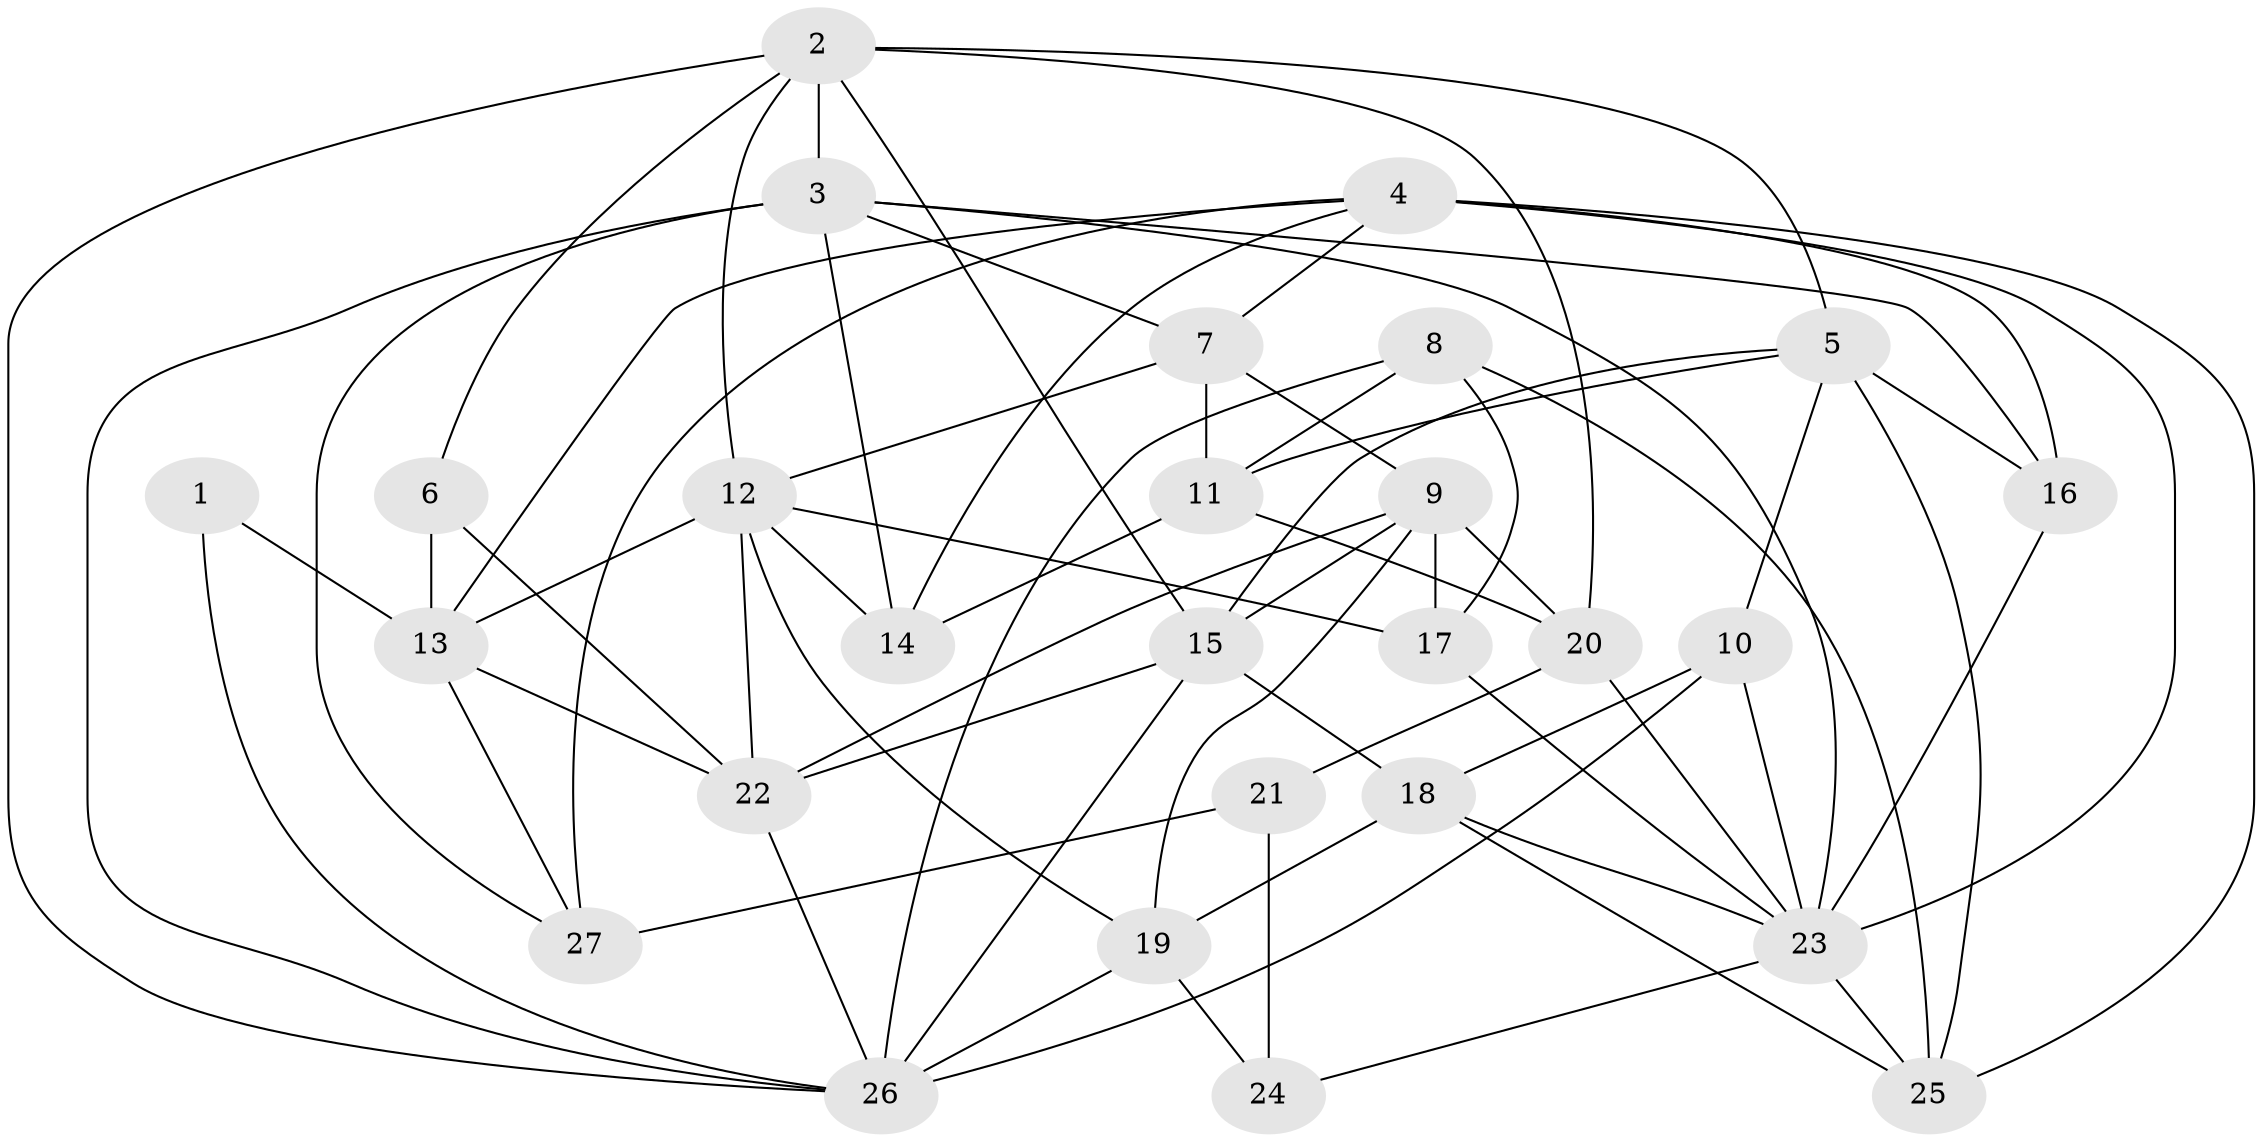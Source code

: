 // original degree distribution, {3: 0.36, 2: 0.1, 5: 0.18, 4: 0.24, 6: 0.06, 8: 0.04, 9: 0.02}
// Generated by graph-tools (version 1.1) at 2025/50/03/09/25 03:50:11]
// undirected, 27 vertices, 70 edges
graph export_dot {
graph [start="1"]
  node [color=gray90,style=filled];
  1;
  2;
  3;
  4;
  5;
  6;
  7;
  8;
  9;
  10;
  11;
  12;
  13;
  14;
  15;
  16;
  17;
  18;
  19;
  20;
  21;
  22;
  23;
  24;
  25;
  26;
  27;
  1 -- 13 [weight=1.0];
  1 -- 26 [weight=1.0];
  2 -- 3 [weight=1.0];
  2 -- 5 [weight=1.0];
  2 -- 6 [weight=1.0];
  2 -- 12 [weight=1.0];
  2 -- 15 [weight=1.0];
  2 -- 20 [weight=1.0];
  2 -- 26 [weight=1.0];
  3 -- 7 [weight=1.0];
  3 -- 14 [weight=1.0];
  3 -- 16 [weight=1.0];
  3 -- 23 [weight=1.0];
  3 -- 26 [weight=1.0];
  3 -- 27 [weight=1.0];
  4 -- 7 [weight=1.0];
  4 -- 13 [weight=1.0];
  4 -- 14 [weight=1.0];
  4 -- 16 [weight=1.0];
  4 -- 23 [weight=2.0];
  4 -- 25 [weight=1.0];
  4 -- 27 [weight=1.0];
  5 -- 10 [weight=1.0];
  5 -- 11 [weight=1.0];
  5 -- 15 [weight=1.0];
  5 -- 16 [weight=1.0];
  5 -- 25 [weight=1.0];
  6 -- 13 [weight=1.0];
  6 -- 22 [weight=1.0];
  7 -- 9 [weight=1.0];
  7 -- 11 [weight=2.0];
  7 -- 12 [weight=1.0];
  8 -- 11 [weight=1.0];
  8 -- 17 [weight=1.0];
  8 -- 25 [weight=1.0];
  8 -- 26 [weight=1.0];
  9 -- 15 [weight=1.0];
  9 -- 17 [weight=1.0];
  9 -- 19 [weight=1.0];
  9 -- 20 [weight=1.0];
  9 -- 22 [weight=1.0];
  10 -- 18 [weight=1.0];
  10 -- 23 [weight=1.0];
  10 -- 26 [weight=1.0];
  11 -- 14 [weight=1.0];
  11 -- 20 [weight=1.0];
  12 -- 13 [weight=1.0];
  12 -- 14 [weight=1.0];
  12 -- 17 [weight=2.0];
  12 -- 19 [weight=1.0];
  12 -- 22 [weight=1.0];
  13 -- 22 [weight=1.0];
  13 -- 27 [weight=1.0];
  15 -- 18 [weight=1.0];
  15 -- 22 [weight=1.0];
  15 -- 26 [weight=2.0];
  16 -- 23 [weight=1.0];
  17 -- 23 [weight=1.0];
  18 -- 19 [weight=1.0];
  18 -- 23 [weight=1.0];
  18 -- 25 [weight=1.0];
  19 -- 24 [weight=1.0];
  19 -- 26 [weight=1.0];
  20 -- 21 [weight=2.0];
  20 -- 23 [weight=1.0];
  21 -- 24 [weight=1.0];
  21 -- 27 [weight=1.0];
  22 -- 26 [weight=1.0];
  23 -- 24 [weight=1.0];
  23 -- 25 [weight=1.0];
}
